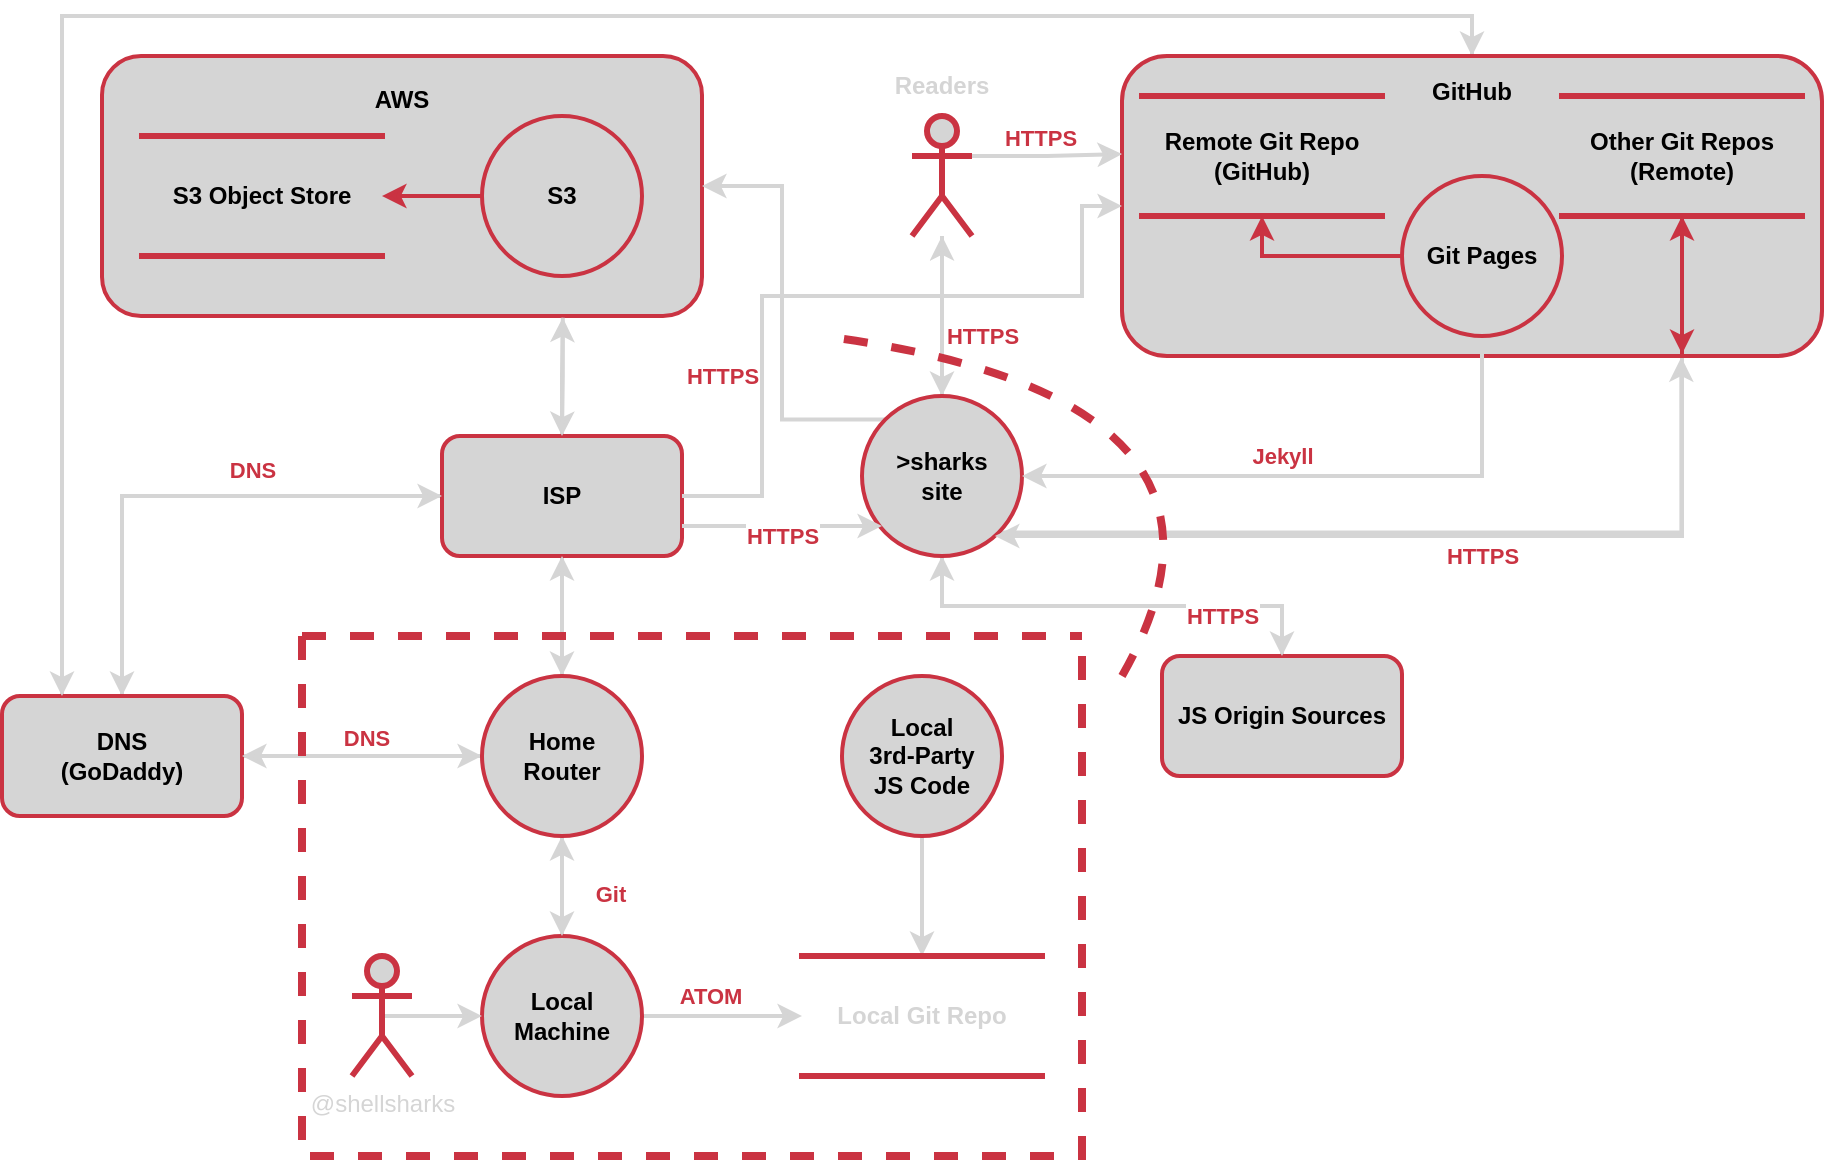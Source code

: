 <mxfile version="20.0.4" type="device"><diagram id="fysTaEDPISeOWScXFgg8" name="Page-1"><mxGraphModel dx="1179" dy="844" grid="1" gridSize="10" guides="1" tooltips="1" connect="1" arrows="1" fold="1" page="1" pageScale="1" pageWidth="850" pageHeight="1100" math="0" shadow="0"><root><mxCell id="0"/><mxCell id="1" parent="0"/><mxCell id="4QhlNTgrlOKxNA3kcLET-9" value="&lt;b&gt;AWS&lt;br&gt;&lt;br&gt;&lt;br&gt;&lt;br&gt;&lt;br&gt;&lt;br&gt;&lt;br&gt;&lt;/b&gt;" style="rounded=1;whiteSpace=wrap;html=1;strokeColor=#CA3342;strokeWidth=2;fillColor=#D5D5D5;" vertex="1" parent="1"><mxGeometry x="80" y="50" width="300" height="130" as="geometry"/></mxCell><mxCell id="4QhlNTgrlOKxNA3kcLET-33" style="edgeStyle=orthogonalEdgeStyle;rounded=0;orthogonalLoop=1;jettySize=auto;html=1;exitX=0.5;exitY=1;exitDx=0;exitDy=0;entryX=0.5;entryY=0;entryDx=0;entryDy=0;fontColor=#000000;strokeColor=#D5D5D5;strokeWidth=2;" edge="1" parent="1" source="4QhlNTgrlOKxNA3kcLET-10" target="4QhlNTgrlOKxNA3kcLET-20"><mxGeometry relative="1" as="geometry"/></mxCell><mxCell id="4QhlNTgrlOKxNA3kcLET-39" style="edgeStyle=orthogonalEdgeStyle;rounded=0;orthogonalLoop=1;jettySize=auto;html=1;exitX=0.5;exitY=0;exitDx=0;exitDy=0;entryX=0.768;entryY=1.006;entryDx=0;entryDy=0;entryPerimeter=0;fontColor=#000000;strokeColor=#D5D5D5;strokeWidth=2;" edge="1" parent="1" source="4QhlNTgrlOKxNA3kcLET-10" target="4QhlNTgrlOKxNA3kcLET-9"><mxGeometry relative="1" as="geometry"/></mxCell><mxCell id="4QhlNTgrlOKxNA3kcLET-55" style="edgeStyle=orthogonalEdgeStyle;rounded=0;orthogonalLoop=1;jettySize=auto;html=1;exitX=0;exitY=0.5;exitDx=0;exitDy=0;entryX=0.5;entryY=0;entryDx=0;entryDy=0;fontColor=#D5D5D5;strokeColor=#D5D5D5;strokeWidth=2;" edge="1" parent="1" source="4QhlNTgrlOKxNA3kcLET-10" target="4QhlNTgrlOKxNA3kcLET-11"><mxGeometry relative="1" as="geometry"/></mxCell><mxCell id="4QhlNTgrlOKxNA3kcLET-77" style="edgeStyle=orthogonalEdgeStyle;rounded=0;orthogonalLoop=1;jettySize=auto;html=1;exitX=1;exitY=0.5;exitDx=0;exitDy=0;entryX=0;entryY=0.75;entryDx=0;entryDy=0;dashed=1;fontColor=#CA3342;endArrow=none;endFill=0;strokeColor=none;strokeWidth=4;" edge="1" parent="1" source="4QhlNTgrlOKxNA3kcLET-10" target="4QhlNTgrlOKxNA3kcLET-28"><mxGeometry relative="1" as="geometry"/></mxCell><mxCell id="4QhlNTgrlOKxNA3kcLET-10" value="&lt;b&gt;ISP&lt;/b&gt;" style="rounded=1;whiteSpace=wrap;html=1;strokeColor=#CA3342;strokeWidth=2;fillColor=#D5D5D5;" vertex="1" parent="1"><mxGeometry x="250" y="240" width="120" height="60" as="geometry"/></mxCell><mxCell id="4QhlNTgrlOKxNA3kcLET-31" style="edgeStyle=orthogonalEdgeStyle;rounded=0;orthogonalLoop=1;jettySize=auto;html=1;exitX=1;exitY=0.5;exitDx=0;exitDy=0;entryX=0;entryY=0.5;entryDx=0;entryDy=0;fontColor=#000000;strokeColor=#D5D5D5;strokeWidth=2;" edge="1" parent="1" source="4QhlNTgrlOKxNA3kcLET-11" target="4QhlNTgrlOKxNA3kcLET-20"><mxGeometry relative="1" as="geometry"/></mxCell><mxCell id="4QhlNTgrlOKxNA3kcLET-56" style="edgeStyle=orthogonalEdgeStyle;rounded=0;orthogonalLoop=1;jettySize=auto;html=1;exitX=0.5;exitY=0;exitDx=0;exitDy=0;entryX=0;entryY=0.5;entryDx=0;entryDy=0;fontColor=#D5D5D5;strokeColor=#D5D5D5;strokeWidth=2;" edge="1" parent="1" source="4QhlNTgrlOKxNA3kcLET-11" target="4QhlNTgrlOKxNA3kcLET-10"><mxGeometry relative="1" as="geometry"/></mxCell><mxCell id="4QhlNTgrlOKxNA3kcLET-62" style="edgeStyle=orthogonalEdgeStyle;rounded=0;orthogonalLoop=1;jettySize=auto;html=1;exitX=0.25;exitY=0;exitDx=0;exitDy=0;entryX=0.5;entryY=0;entryDx=0;entryDy=0;fontColor=#D5D5D5;strokeColor=#D5D5D5;strokeWidth=2;" edge="1" parent="1" source="4QhlNTgrlOKxNA3kcLET-11" target="4QhlNTgrlOKxNA3kcLET-28"><mxGeometry relative="1" as="geometry"/></mxCell><mxCell id="4QhlNTgrlOKxNA3kcLET-11" value="&lt;b&gt;DNS&lt;br&gt;(GoDaddy)&lt;br&gt;&lt;/b&gt;" style="rounded=1;whiteSpace=wrap;html=1;strokeColor=#CA3342;strokeWidth=2;fillColor=#D5D5D5;" vertex="1" parent="1"><mxGeometry x="30" y="370" width="120" height="60" as="geometry"/></mxCell><mxCell id="4QhlNTgrlOKxNA3kcLET-44" style="edgeStyle=orthogonalEdgeStyle;rounded=0;orthogonalLoop=1;jettySize=auto;html=1;exitX=0.5;exitY=0;exitDx=0;exitDy=0;entryX=0.5;entryY=1;entryDx=0;entryDy=0;fontColor=#000000;strokeColor=#D5D5D5;strokeWidth=2;" edge="1" parent="1" source="4QhlNTgrlOKxNA3kcLET-12" target="4QhlNTgrlOKxNA3kcLET-26"><mxGeometry relative="1" as="geometry"/></mxCell><mxCell id="4QhlNTgrlOKxNA3kcLET-12" value="&lt;b&gt;JS Origin Sources&lt;/b&gt;" style="rounded=1;whiteSpace=wrap;html=1;strokeColor=#CA3342;strokeWidth=2;fillColor=#D5D5D5;" vertex="1" parent="1"><mxGeometry x="610" y="350" width="120" height="60" as="geometry"/></mxCell><mxCell id="4QhlNTgrlOKxNA3kcLET-40" style="edgeStyle=orthogonalEdgeStyle;rounded=0;orthogonalLoop=1;jettySize=auto;html=1;exitX=0;exitY=0.5;exitDx=0;exitDy=0;entryX=1;entryY=0.5;entryDx=0;entryDy=0;fontColor=#000000;strokeColor=#CA3342;strokeWidth=2;" edge="1" parent="1" source="4QhlNTgrlOKxNA3kcLET-15" target="4QhlNTgrlOKxNA3kcLET-16"><mxGeometry relative="1" as="geometry"/></mxCell><mxCell id="4QhlNTgrlOKxNA3kcLET-15" value="&lt;b&gt;S3&lt;/b&gt;" style="ellipse;whiteSpace=wrap;html=1;aspect=fixed;strokeColor=#CA3342;fillColor=#D5D5D5;strokeWidth=2;" vertex="1" parent="1"><mxGeometry x="270" y="80" width="80" height="80" as="geometry"/></mxCell><mxCell id="4QhlNTgrlOKxNA3kcLET-16" value="&lt;b&gt;S3 Object Store&lt;/b&gt;" style="shape=partialRectangle;whiteSpace=wrap;html=1;left=0;right=0;fillColor=none;strokeWidth=3;strokeColor=#CA3342;" vertex="1" parent="1"><mxGeometry x="100" y="90" width="120" height="60" as="geometry"/></mxCell><mxCell id="4QhlNTgrlOKxNA3kcLET-66" style="edgeStyle=orthogonalEdgeStyle;rounded=0;orthogonalLoop=1;jettySize=auto;html=1;exitX=0.5;exitY=1;exitDx=0;exitDy=0;entryX=0.5;entryY=0;entryDx=0;entryDy=0;fontColor=#CA3342;strokeColor=#D5D5D5;strokeWidth=2;" edge="1" parent="1" source="4QhlNTgrlOKxNA3kcLET-18" target="4QhlNTgrlOKxNA3kcLET-21"><mxGeometry relative="1" as="geometry"/></mxCell><mxCell id="4QhlNTgrlOKxNA3kcLET-18" value="&lt;b&gt;Local&lt;br&gt;3rd-Party&lt;br&gt;JS Code&lt;/b&gt;" style="ellipse;whiteSpace=wrap;html=1;aspect=fixed;strokeColor=#CA3342;fillColor=#D5D5D5;strokeWidth=2;" vertex="1" parent="1"><mxGeometry x="450" y="360" width="80" height="80" as="geometry"/></mxCell><mxCell id="4QhlNTgrlOKxNA3kcLET-29" style="edgeStyle=orthogonalEdgeStyle;rounded=0;orthogonalLoop=1;jettySize=auto;html=1;exitX=0.5;exitY=0;exitDx=0;exitDy=0;entryX=0.5;entryY=1;entryDx=0;entryDy=0;fontColor=#000000;strokeColor=#D5D5D5;strokeWidth=2;" edge="1" parent="1" source="4QhlNTgrlOKxNA3kcLET-19" target="4QhlNTgrlOKxNA3kcLET-20"><mxGeometry relative="1" as="geometry"/></mxCell><mxCell id="4QhlNTgrlOKxNA3kcLET-36" style="edgeStyle=orthogonalEdgeStyle;rounded=0;orthogonalLoop=1;jettySize=auto;html=1;exitX=1;exitY=0.5;exitDx=0;exitDy=0;entryX=0;entryY=0.5;entryDx=0;entryDy=0;fontColor=#000000;strokeColor=#D5D5D5;strokeWidth=2;" edge="1" parent="1" source="4QhlNTgrlOKxNA3kcLET-19" target="4QhlNTgrlOKxNA3kcLET-21"><mxGeometry relative="1" as="geometry"/></mxCell><mxCell id="4QhlNTgrlOKxNA3kcLET-75" value="&lt;b&gt;ATOM&lt;/b&gt;" style="edgeLabel;html=1;align=center;verticalAlign=middle;resizable=0;points=[];fontColor=#CA3342;" vertex="1" connectable="0" parent="4QhlNTgrlOKxNA3kcLET-36"><mxGeometry x="-0.35" y="1" relative="1" as="geometry"><mxPoint x="8" y="-9" as="offset"/></mxGeometry></mxCell><mxCell id="4QhlNTgrlOKxNA3kcLET-19" value="&lt;b&gt;Local Machine&lt;/b&gt;" style="ellipse;whiteSpace=wrap;html=1;aspect=fixed;strokeColor=#CA3342;fillColor=#D5D5D5;strokeWidth=2;" vertex="1" parent="1"><mxGeometry x="270" y="490" width="80" height="80" as="geometry"/></mxCell><mxCell id="4QhlNTgrlOKxNA3kcLET-30" style="edgeStyle=orthogonalEdgeStyle;rounded=0;orthogonalLoop=1;jettySize=auto;html=1;exitX=0;exitY=0.5;exitDx=0;exitDy=0;entryX=1;entryY=0.5;entryDx=0;entryDy=0;fontColor=#000000;strokeColor=#D5D5D5;strokeWidth=2;" edge="1" parent="1" source="4QhlNTgrlOKxNA3kcLET-20" target="4QhlNTgrlOKxNA3kcLET-11"><mxGeometry relative="1" as="geometry"/></mxCell><mxCell id="4QhlNTgrlOKxNA3kcLET-81" value="DNS" style="edgeLabel;html=1;align=center;verticalAlign=middle;resizable=0;points=[];fontColor=#CA3342;fontStyle=1" vertex="1" connectable="0" parent="4QhlNTgrlOKxNA3kcLET-30"><mxGeometry x="-0.117" y="-3" relative="1" as="geometry"><mxPoint x="-5" y="-6" as="offset"/></mxGeometry></mxCell><mxCell id="4QhlNTgrlOKxNA3kcLET-32" style="edgeStyle=orthogonalEdgeStyle;rounded=0;orthogonalLoop=1;jettySize=auto;html=1;exitX=0.5;exitY=0;exitDx=0;exitDy=0;entryX=0.5;entryY=1;entryDx=0;entryDy=0;fontColor=#000000;strokeColor=#D5D5D5;strokeWidth=2;" edge="1" parent="1" source="4QhlNTgrlOKxNA3kcLET-20" target="4QhlNTgrlOKxNA3kcLET-10"><mxGeometry relative="1" as="geometry"/></mxCell><mxCell id="4QhlNTgrlOKxNA3kcLET-34" style="edgeStyle=orthogonalEdgeStyle;rounded=0;orthogonalLoop=1;jettySize=auto;html=1;exitX=0.5;exitY=1;exitDx=0;exitDy=0;entryX=0.5;entryY=0;entryDx=0;entryDy=0;fontColor=#000000;strokeColor=#D5D5D5;strokeWidth=2;" edge="1" parent="1" source="4QhlNTgrlOKxNA3kcLET-20" target="4QhlNTgrlOKxNA3kcLET-19"><mxGeometry relative="1" as="geometry"/></mxCell><mxCell id="4QhlNTgrlOKxNA3kcLET-20" value="&lt;b&gt;Home&lt;br&gt;Router&lt;/b&gt;" style="ellipse;whiteSpace=wrap;html=1;aspect=fixed;strokeColor=#CA3342;fillColor=#D5D5D5;strokeWidth=2;" vertex="1" parent="1"><mxGeometry x="270" y="360" width="80" height="80" as="geometry"/></mxCell><mxCell id="4QhlNTgrlOKxNA3kcLET-21" value="&lt;b&gt;&lt;font color=&quot;#d5d5d5&quot;&gt;Local Git Repo&lt;/font&gt;&lt;/b&gt;" style="shape=partialRectangle;whiteSpace=wrap;html=1;left=0;right=0;fillColor=none;strokeWidth=3;strokeColor=#CA3342;" vertex="1" parent="1"><mxGeometry x="430" y="500" width="120" height="60" as="geometry"/></mxCell><mxCell id="4QhlNTgrlOKxNA3kcLET-35" style="edgeStyle=orthogonalEdgeStyle;rounded=0;orthogonalLoop=1;jettySize=auto;html=1;exitX=0.5;exitY=0.5;exitDx=0;exitDy=0;exitPerimeter=0;entryX=0;entryY=0.5;entryDx=0;entryDy=0;fontColor=#000000;strokeColor=#D5D5D5;strokeWidth=2;" edge="1" parent="1" source="4QhlNTgrlOKxNA3kcLET-24" target="4QhlNTgrlOKxNA3kcLET-19"><mxGeometry relative="1" as="geometry"/></mxCell><mxCell id="4QhlNTgrlOKxNA3kcLET-42" style="edgeStyle=orthogonalEdgeStyle;rounded=0;orthogonalLoop=1;jettySize=auto;html=1;entryX=0.5;entryY=0;entryDx=0;entryDy=0;fontColor=#000000;strokeColor=#D5D5D5;strokeWidth=2;" edge="1" parent="1" source="4QhlNTgrlOKxNA3kcLET-25" target="4QhlNTgrlOKxNA3kcLET-26"><mxGeometry relative="1" as="geometry"/></mxCell><mxCell id="4QhlNTgrlOKxNA3kcLET-25" value="" style="shape=umlActor;verticalLabelPosition=bottom;verticalAlign=top;html=1;outlineConnect=0;fontColor=#D5D5D5;strokeColor=#CA3342;strokeWidth=3;fillColor=#D5D5D5;" vertex="1" parent="1"><mxGeometry x="485" y="80" width="30" height="60" as="geometry"/></mxCell><mxCell id="4QhlNTgrlOKxNA3kcLET-41" style="edgeStyle=orthogonalEdgeStyle;rounded=0;orthogonalLoop=1;jettySize=auto;html=1;exitX=0;exitY=0;exitDx=0;exitDy=0;entryX=1;entryY=0.5;entryDx=0;entryDy=0;fontColor=#000000;strokeColor=#D5D5D5;strokeWidth=2;" edge="1" parent="1" source="4QhlNTgrlOKxNA3kcLET-26" target="4QhlNTgrlOKxNA3kcLET-9"><mxGeometry relative="1" as="geometry"/></mxCell><mxCell id="4QhlNTgrlOKxNA3kcLET-43" style="edgeStyle=orthogonalEdgeStyle;rounded=0;orthogonalLoop=1;jettySize=auto;html=1;exitX=0.5;exitY=1;exitDx=0;exitDy=0;entryX=0.5;entryY=0;entryDx=0;entryDy=0;fontColor=#000000;strokeColor=#D5D5D5;strokeWidth=2;" edge="1" parent="1" source="4QhlNTgrlOKxNA3kcLET-26" target="4QhlNTgrlOKxNA3kcLET-12"><mxGeometry relative="1" as="geometry"/></mxCell><mxCell id="4QhlNTgrlOKxNA3kcLET-47" style="edgeStyle=orthogonalEdgeStyle;rounded=0;orthogonalLoop=1;jettySize=auto;html=1;exitX=0.5;exitY=0;exitDx=0;exitDy=0;fontColor=#000000;strokeColor=#D5D5D5;strokeWidth=2;" edge="1" parent="1" source="4QhlNTgrlOKxNA3kcLET-26" target="4QhlNTgrlOKxNA3kcLET-25"><mxGeometry relative="1" as="geometry"/></mxCell><mxCell id="4QhlNTgrlOKxNA3kcLET-82" value="&lt;b&gt;HTTPS&lt;/b&gt;" style="edgeLabel;html=1;align=center;verticalAlign=middle;resizable=0;points=[];fontColor=#CA3342;" vertex="1" connectable="0" parent="4QhlNTgrlOKxNA3kcLET-47"><mxGeometry x="0.025" y="1" relative="1" as="geometry"><mxPoint x="21" y="11" as="offset"/></mxGeometry></mxCell><mxCell id="4QhlNTgrlOKxNA3kcLET-51" style="edgeStyle=orthogonalEdgeStyle;rounded=0;orthogonalLoop=1;jettySize=auto;html=1;exitX=1;exitY=1;exitDx=0;exitDy=0;entryX=0.799;entryY=1.004;entryDx=0;entryDy=0;fontColor=#D5D5D5;strokeColor=#D5D5D5;strokeWidth=2;entryPerimeter=0;" edge="1" parent="1" source="4QhlNTgrlOKxNA3kcLET-26" target="4QhlNTgrlOKxNA3kcLET-28"><mxGeometry relative="1" as="geometry"/></mxCell><mxCell id="4QhlNTgrlOKxNA3kcLET-26" value="&lt;b&gt;&amp;gt;sharks&lt;br&gt;site&lt;br&gt;&lt;/b&gt;" style="ellipse;whiteSpace=wrap;html=1;aspect=fixed;strokeColor=#CA3342;fillColor=#D5D5D5;strokeWidth=2;" vertex="1" parent="1"><mxGeometry x="460" y="220" width="80" height="80" as="geometry"/></mxCell><mxCell id="4QhlNTgrlOKxNA3kcLET-54" style="edgeStyle=orthogonalEdgeStyle;rounded=0;orthogonalLoop=1;jettySize=auto;html=1;exitX=0.75;exitY=1;exitDx=0;exitDy=0;fontColor=#D5D5D5;strokeColor=#D5D5D5;strokeWidth=2;" edge="1" parent="1" source="4QhlNTgrlOKxNA3kcLET-28" target="4QhlNTgrlOKxNA3kcLET-26"><mxGeometry relative="1" as="geometry"><mxPoint x="530" y="300" as="targetPoint"/><Array as="points"><mxPoint x="870" y="200"/><mxPoint x="870" y="290"/></Array></mxGeometry></mxCell><mxCell id="4QhlNTgrlOKxNA3kcLET-61" style="edgeStyle=orthogonalEdgeStyle;rounded=0;orthogonalLoop=1;jettySize=auto;html=1;exitX=0.5;exitY=0;exitDx=0;exitDy=0;entryX=0.25;entryY=0;entryDx=0;entryDy=0;fontColor=#D5D5D5;strokeColor=#D5D5D5;strokeWidth=2;" edge="1" parent="1" source="4QhlNTgrlOKxNA3kcLET-28" target="4QhlNTgrlOKxNA3kcLET-11"><mxGeometry relative="1" as="geometry"/></mxCell><mxCell id="4QhlNTgrlOKxNA3kcLET-28" value="&lt;b&gt;GitHub&lt;br&gt;&lt;br&gt;&lt;br&gt;&lt;br&gt;&lt;br&gt;&lt;br&gt;&lt;br&gt;&lt;br&gt;&lt;br&gt;&lt;/b&gt;" style="rounded=1;whiteSpace=wrap;html=1;strokeColor=#CA3342;strokeWidth=2;fillColor=#D5D5D5;" vertex="1" parent="1"><mxGeometry x="590" y="50" width="350" height="150" as="geometry"/></mxCell><mxCell id="4QhlNTgrlOKxNA3kcLET-22" value="&lt;b&gt;Remote Git Repo&lt;br&gt;(GitHub)&lt;br&gt;&lt;/b&gt;" style="shape=partialRectangle;whiteSpace=wrap;html=1;left=0;right=0;fillColor=none;strokeWidth=3;strokeColor=#CA3342;" vertex="1" parent="1"><mxGeometry x="600" y="70" width="120" height="60" as="geometry"/></mxCell><mxCell id="4QhlNTgrlOKxNA3kcLET-52" style="edgeStyle=orthogonalEdgeStyle;rounded=0;orthogonalLoop=1;jettySize=auto;html=1;exitX=0.5;exitY=1;exitDx=0;exitDy=0;entryX=0.8;entryY=0.933;entryDx=0;entryDy=0;entryPerimeter=0;fontColor=#D5D5D5;strokeColor=#CA3342;strokeWidth=2;" edge="1" parent="1" source="4QhlNTgrlOKxNA3kcLET-23"><mxGeometry relative="1" as="geometry"><mxPoint x="870" y="139" as="sourcePoint"/><mxPoint x="870" y="198.95" as="targetPoint"/><Array as="points"/></mxGeometry></mxCell><mxCell id="4QhlNTgrlOKxNA3kcLET-23" value="&lt;b&gt;Other Git Repos&lt;br&gt;(Remote)&lt;br&gt;&lt;/b&gt;" style="shape=partialRectangle;whiteSpace=wrap;html=1;left=0;right=0;fillColor=none;strokeWidth=3;strokeColor=#CA3342;" vertex="1" parent="1"><mxGeometry x="810" y="70" width="120" height="60" as="geometry"/></mxCell><mxCell id="4QhlNTgrlOKxNA3kcLET-45" style="edgeStyle=orthogonalEdgeStyle;rounded=0;orthogonalLoop=1;jettySize=auto;html=1;exitX=0.5;exitY=1;exitDx=0;exitDy=0;entryX=1;entryY=0.5;entryDx=0;entryDy=0;fontColor=#000000;strokeColor=#D5D5D5;strokeWidth=2;" edge="1" parent="1" source="4QhlNTgrlOKxNA3kcLET-17" target="4QhlNTgrlOKxNA3kcLET-26"><mxGeometry relative="1" as="geometry"/></mxCell><mxCell id="4QhlNTgrlOKxNA3kcLET-49" style="edgeStyle=orthogonalEdgeStyle;rounded=0;orthogonalLoop=1;jettySize=auto;html=1;exitX=0;exitY=0.5;exitDx=0;exitDy=0;entryX=0.5;entryY=1;entryDx=0;entryDy=0;fontColor=#D5D5D5;strokeColor=#CA3342;strokeWidth=2;" edge="1" parent="1" source="4QhlNTgrlOKxNA3kcLET-17" target="4QhlNTgrlOKxNA3kcLET-22"><mxGeometry relative="1" as="geometry"/></mxCell><mxCell id="4QhlNTgrlOKxNA3kcLET-17" value="&lt;b&gt;Git Pages&lt;/b&gt;" style="ellipse;whiteSpace=wrap;html=1;aspect=fixed;strokeColor=#CA3342;fillColor=#D5D5D5;strokeWidth=2;" vertex="1" parent="1"><mxGeometry x="730" y="110" width="80" height="80" as="geometry"/></mxCell><mxCell id="4QhlNTgrlOKxNA3kcLET-48" value="&lt;b&gt;&lt;font color=&quot;#d5d5d5&quot;&gt;Readers&lt;/font&gt;&lt;/b&gt;" style="text;html=1;strokeColor=none;fillColor=none;align=center;verticalAlign=middle;whiteSpace=wrap;rounded=0;fontColor=#000000;" vertex="1" parent="1"><mxGeometry x="470" y="50" width="60" height="30" as="geometry"/></mxCell><mxCell id="4QhlNTgrlOKxNA3kcLET-53" style="edgeStyle=orthogonalEdgeStyle;rounded=0;orthogonalLoop=1;jettySize=auto;html=1;exitX=0.75;exitY=1;exitDx=0;exitDy=0;entryX=0.5;entryY=1;entryDx=0;entryDy=0;fontColor=#D5D5D5;strokeColor=#CA3342;strokeWidth=2;" edge="1" parent="1" source="4QhlNTgrlOKxNA3kcLET-28" target="4QhlNTgrlOKxNA3kcLET-23"><mxGeometry relative="1" as="geometry"><Array as="points"><mxPoint x="870" y="200"/></Array></mxGeometry></mxCell><mxCell id="4QhlNTgrlOKxNA3kcLET-67" value="" style="swimlane;startSize=0;fontColor=#CA3342;strokeColor=#CA3342;strokeWidth=4;fillColor=#D5D5D5;dashed=1;" vertex="1" parent="1"><mxGeometry x="180" y="340" width="390" height="260" as="geometry"/></mxCell><mxCell id="4QhlNTgrlOKxNA3kcLET-24" value="@shellsharks" style="shape=umlActor;verticalLabelPosition=bottom;verticalAlign=top;html=1;outlineConnect=0;fontColor=#D5D5D5;strokeColor=#CA3342;strokeWidth=3;fillColor=#D5D5D5;" vertex="1" parent="4QhlNTgrlOKxNA3kcLET-67"><mxGeometry x="25" y="160" width="30" height="60" as="geometry"/></mxCell><mxCell id="4QhlNTgrlOKxNA3kcLET-76" value="&lt;b&gt;Git&lt;/b&gt;" style="edgeLabel;html=1;align=center;verticalAlign=middle;resizable=0;points=[];fontColor=#CA3342;" vertex="1" connectable="0" parent="4QhlNTgrlOKxNA3kcLET-67"><mxGeometry x="210" y="190" as="geometry"><mxPoint x="-56" y="-61" as="offset"/></mxGeometry></mxCell><mxCell id="4QhlNTgrlOKxNA3kcLET-69" value="" style="curved=1;endArrow=none;html=1;rounded=0;fontColor=#CA3342;strokeColor=#CA3342;strokeWidth=4;endFill=0;dashed=1;" edge="1" parent="1"><mxGeometry width="50" height="50" relative="1" as="geometry"><mxPoint x="590" y="360" as="sourcePoint"/><mxPoint x="440" y="190" as="targetPoint"/><Array as="points"><mxPoint x="670" y="220"/></Array></mxGeometry></mxCell><mxCell id="4QhlNTgrlOKxNA3kcLET-74" style="edgeStyle=orthogonalEdgeStyle;rounded=0;orthogonalLoop=1;jettySize=auto;html=1;exitX=0.768;exitY=1.007;exitDx=0;exitDy=0;entryX=0.5;entryY=0;entryDx=0;entryDy=0;fontColor=#000000;strokeColor=#D5D5D5;strokeWidth=2;exitPerimeter=0;" edge="1" parent="1" source="4QhlNTgrlOKxNA3kcLET-9" target="4QhlNTgrlOKxNA3kcLET-10"><mxGeometry relative="1" as="geometry"><mxPoint x="320" y="250" as="sourcePoint"/><mxPoint x="320.4" y="190.78" as="targetPoint"/></mxGeometry></mxCell><mxCell id="4QhlNTgrlOKxNA3kcLET-79" style="edgeStyle=orthogonalEdgeStyle;rounded=0;orthogonalLoop=1;jettySize=auto;html=1;exitX=1;exitY=0.5;exitDx=0;exitDy=0;entryX=0;entryY=0.5;entryDx=0;entryDy=0;fontColor=#000000;strokeColor=#D5D5D5;strokeWidth=2;" edge="1" parent="1" source="4QhlNTgrlOKxNA3kcLET-10" target="4QhlNTgrlOKxNA3kcLET-28"><mxGeometry relative="1" as="geometry"><mxPoint x="320.4" y="190.91" as="sourcePoint"/><mxPoint x="320" y="250" as="targetPoint"/><Array as="points"><mxPoint x="410" y="270"/><mxPoint x="410" y="170"/><mxPoint x="570" y="170"/><mxPoint x="570" y="125"/></Array></mxGeometry></mxCell><mxCell id="4QhlNTgrlOKxNA3kcLET-84" style="edgeStyle=orthogonalEdgeStyle;rounded=0;orthogonalLoop=1;jettySize=auto;html=1;fontColor=#CA3342;strokeColor=#D5D5D5;strokeWidth=2;exitX=1;exitY=0.333;exitDx=0;exitDy=0;exitPerimeter=0;entryX=0;entryY=0.327;entryDx=0;entryDy=0;entryPerimeter=0;" edge="1" parent="1" source="4QhlNTgrlOKxNA3kcLET-25" target="4QhlNTgrlOKxNA3kcLET-28"><mxGeometry relative="1" as="geometry"><mxPoint x="710" y="460" as="sourcePoint"/><mxPoint x="790" y="420" as="targetPoint"/></mxGeometry></mxCell><mxCell id="4QhlNTgrlOKxNA3kcLET-85" value="&lt;b&gt;HTTPS&lt;/b&gt;" style="edgeLabel;html=1;align=center;verticalAlign=middle;resizable=0;points=[];fontColor=#CA3342;" vertex="1" connectable="0" parent="1"><mxGeometry x="530" y="200" as="geometry"><mxPoint x="19" y="-109" as="offset"/></mxGeometry></mxCell><mxCell id="4QhlNTgrlOKxNA3kcLET-86" value="&lt;b&gt;HTTPS&lt;/b&gt;" style="edgeLabel;html=1;align=center;verticalAlign=middle;resizable=0;points=[];fontColor=#CA3342;" vertex="1" connectable="0" parent="1"><mxGeometry x="540" y="210" as="geometry"><mxPoint x="-150" as="offset"/></mxGeometry></mxCell><mxCell id="4QhlNTgrlOKxNA3kcLET-87" style="edgeStyle=orthogonalEdgeStyle;rounded=0;orthogonalLoop=1;jettySize=auto;html=1;fontColor=#CA3342;strokeColor=#D5D5D5;strokeWidth=2;exitX=1;exitY=0.75;exitDx=0;exitDy=0;" edge="1" parent="1" source="4QhlNTgrlOKxNA3kcLET-10"><mxGeometry relative="1" as="geometry"><mxPoint x="525" y="110" as="sourcePoint"/><mxPoint x="470" y="285" as="targetPoint"/></mxGeometry></mxCell><mxCell id="4QhlNTgrlOKxNA3kcLET-88" value="&lt;b&gt;HTTPS&lt;/b&gt;" style="edgeLabel;html=1;align=center;verticalAlign=middle;resizable=0;points=[];fontColor=#CA3342;" vertex="1" connectable="0" parent="1"><mxGeometry x="570" y="290" as="geometry"><mxPoint x="-150" as="offset"/></mxGeometry></mxCell><mxCell id="4QhlNTgrlOKxNA3kcLET-89" value="&lt;b&gt;HTTPS&lt;/b&gt;" style="edgeLabel;html=1;align=center;verticalAlign=middle;resizable=0;points=[];fontColor=#CA3342;" vertex="1" connectable="0" parent="1"><mxGeometry x="790" y="330" as="geometry"><mxPoint x="-150" as="offset"/></mxGeometry></mxCell><mxCell id="4QhlNTgrlOKxNA3kcLET-90" value="&lt;b&gt;HTTPS&lt;/b&gt;" style="edgeLabel;html=1;align=center;verticalAlign=middle;resizable=0;points=[];fontColor=#CA3342;" vertex="1" connectable="0" parent="1"><mxGeometry x="920" y="300" as="geometry"><mxPoint x="-150" as="offset"/></mxGeometry></mxCell><mxCell id="4QhlNTgrlOKxNA3kcLET-91" value="&lt;b&gt;Jekyll&lt;/b&gt;" style="edgeLabel;html=1;align=center;verticalAlign=middle;resizable=0;points=[];fontColor=#CA3342;" vertex="1" connectable="0" parent="1"><mxGeometry x="820" y="250" as="geometry"><mxPoint x="-150" as="offset"/></mxGeometry></mxCell><mxCell id="4QhlNTgrlOKxNA3kcLET-92" value="DNS" style="edgeLabel;html=1;align=center;verticalAlign=middle;resizable=0;points=[];fontColor=#CA3342;fontStyle=1" vertex="1" connectable="0" parent="1"><mxGeometry x="200" y="340" as="geometry"><mxPoint x="-45" y="-83" as="offset"/></mxGeometry></mxCell></root></mxGraphModel></diagram></mxfile>